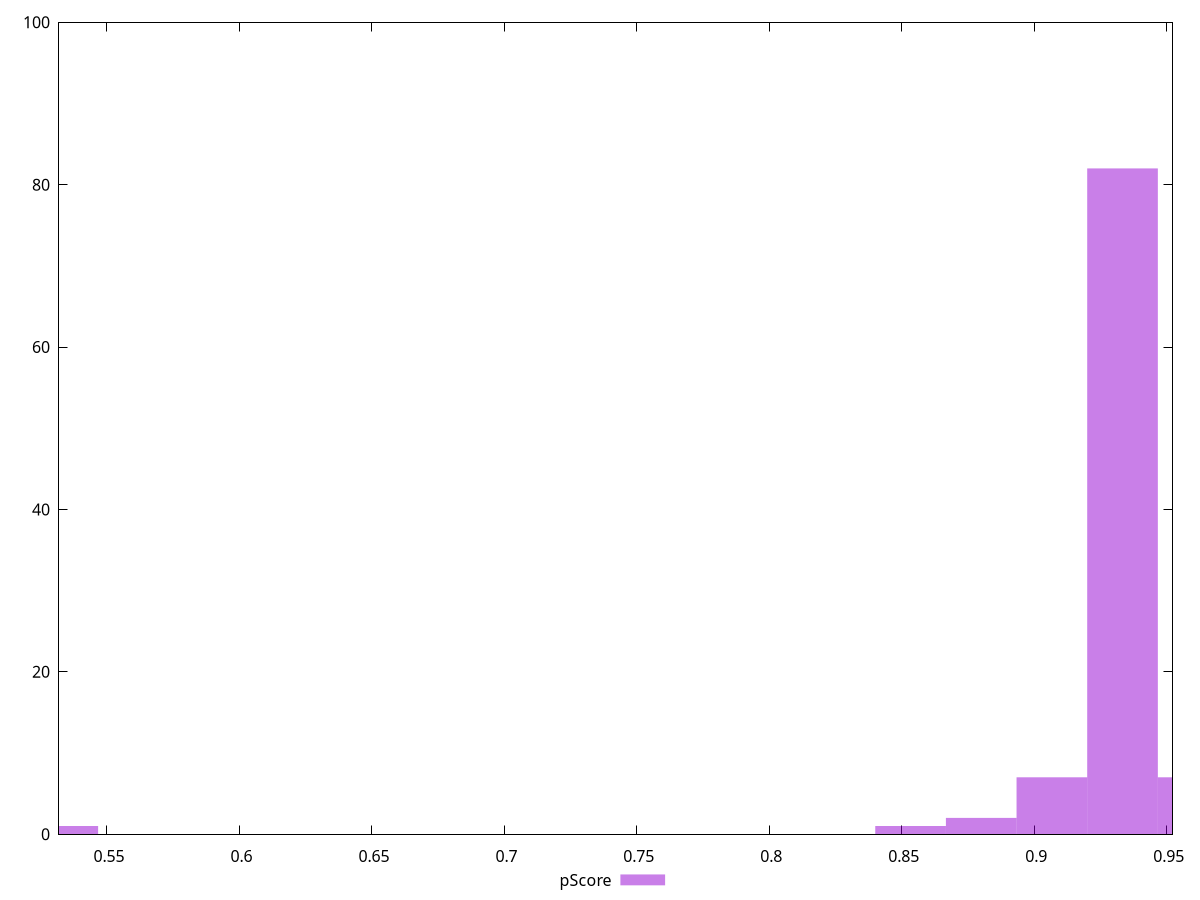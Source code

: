 reset

$pScore <<EOF
0.5333207672144461 1
0.9333113426252807 82
0.8799792659038361 2
0.959977380986003 7
0.9066453042645584 7
0.8533132275431138 1
EOF

set key outside below
set boxwidth 0.026666038360722306
set xrange [0.5318878485476379:0.9521741932546806]
set yrange [0:100]
set trange [0:100]
set style fill transparent solid 0.5 noborder
set terminal svg size 640, 490 enhanced background rgb 'white'
set output "reports/report_00031_2021-02-24T23-18-18.084Z/total-blocking-time/samples/music/pScore/histogram.svg"

plot $pScore title "pScore" with boxes

reset
